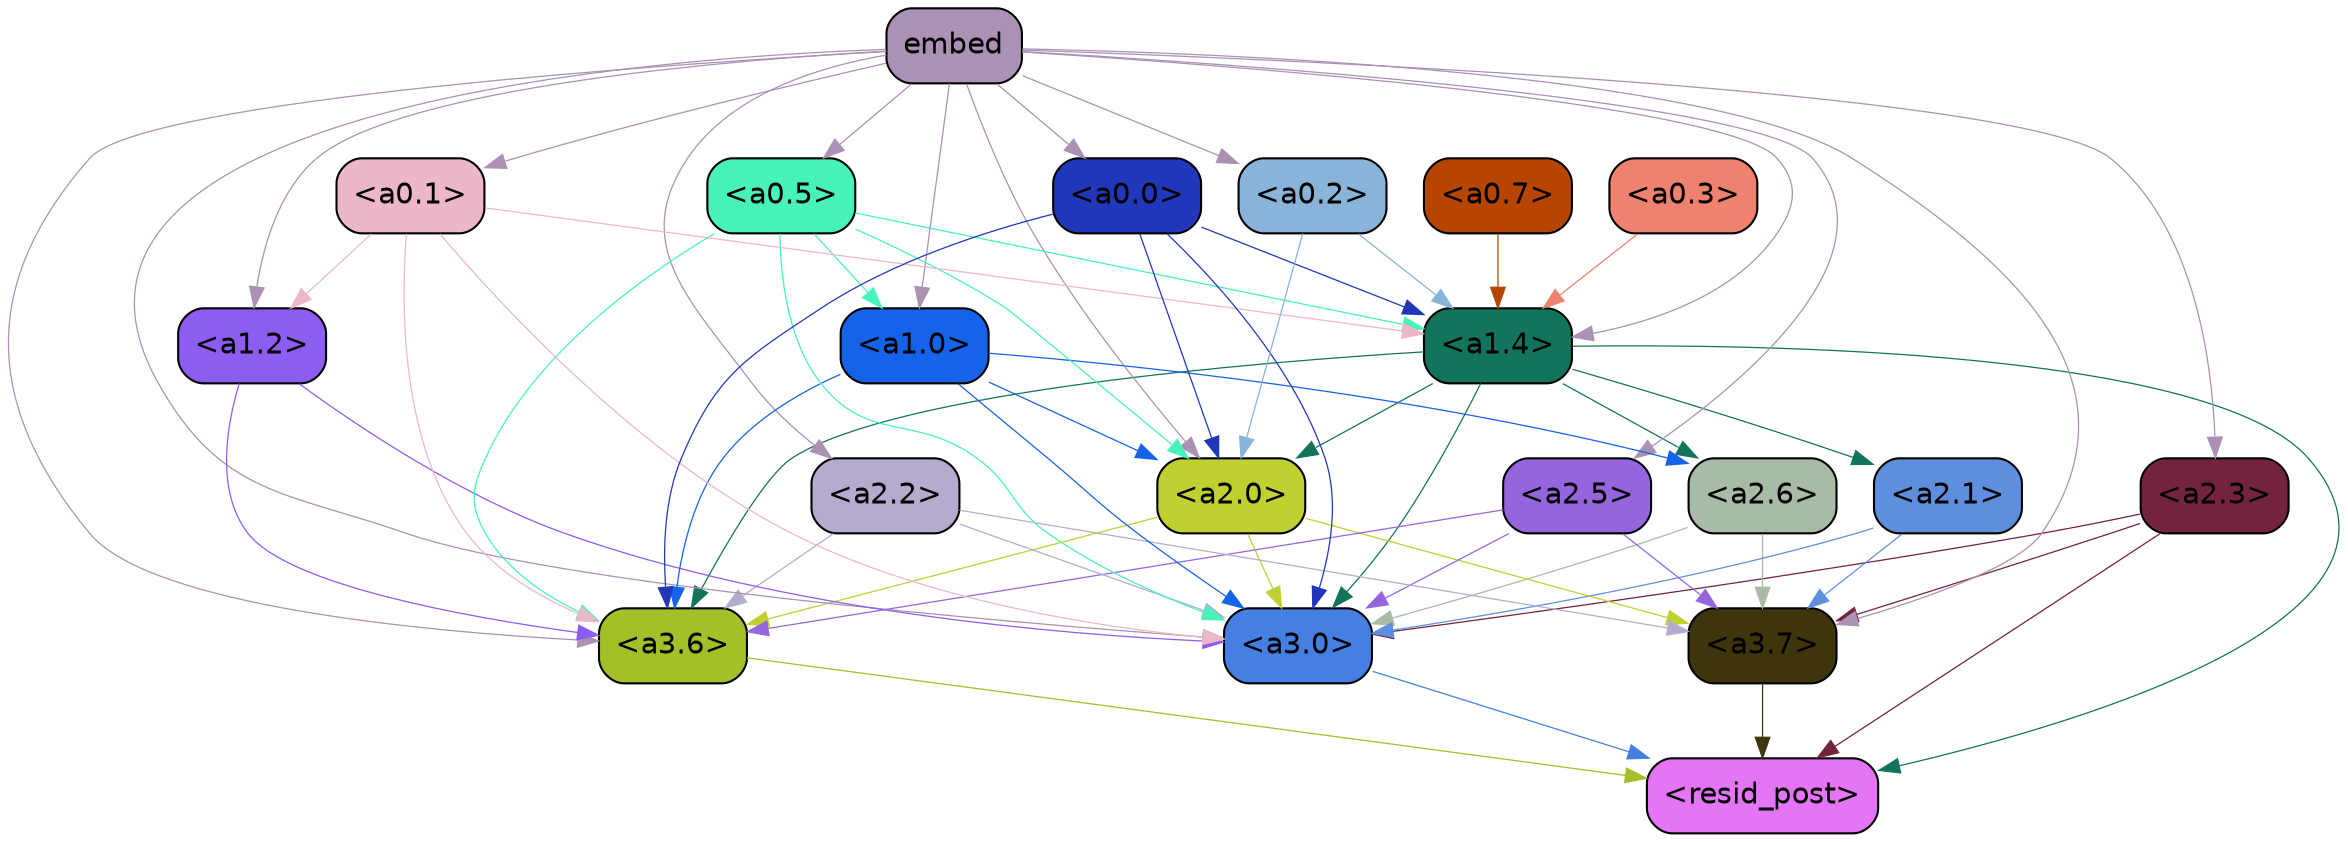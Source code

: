 strict digraph "" {
	graph [bgcolor=transparent,
		layout=dot,
		overlap=false,
		splines=true
	];
	"<a3.7>"	[color=black,
		fillcolor="#3f350d",
		fontname=Helvetica,
		shape=box,
		style="filled, rounded"];
	"<resid_post>"	[color=black,
		fillcolor="#e375f6",
		fontname=Helvetica,
		shape=box,
		style="filled, rounded"];
	"<a3.7>" -> "<resid_post>"	[color="#3f350d",
		penwidth=0.6];
	"<a3.6>"	[color=black,
		fillcolor="#a3c028",
		fontname=Helvetica,
		shape=box,
		style="filled, rounded"];
	"<a3.6>" -> "<resid_post>"	[color="#a3c028",
		penwidth=0.6];
	"<a3.0>"	[color=black,
		fillcolor="#457fe1",
		fontname=Helvetica,
		shape=box,
		style="filled, rounded"];
	"<a3.0>" -> "<resid_post>"	[color="#457fe1",
		penwidth=0.6];
	"<a2.3>"	[color=black,
		fillcolor="#73233b",
		fontname=Helvetica,
		shape=box,
		style="filled, rounded"];
	"<a2.3>" -> "<a3.7>"	[color="#73233b",
		penwidth=0.6];
	"<a2.3>" -> "<resid_post>"	[color="#73233b",
		penwidth=0.6];
	"<a2.3>" -> "<a3.0>"	[color="#73233b",
		penwidth=0.6];
	"<a1.4>"	[color=black,
		fillcolor="#12745b",
		fontname=Helvetica,
		shape=box,
		style="filled, rounded"];
	"<a1.4>" -> "<resid_post>"	[color="#12745b",
		penwidth=0.6];
	"<a1.4>" -> "<a3.6>"	[color="#12745b",
		penwidth=0.6];
	"<a1.4>" -> "<a3.0>"	[color="#12745b",
		penwidth=0.6];
	"<a2.6>"	[color=black,
		fillcolor="#a7bba6",
		fontname=Helvetica,
		shape=box,
		style="filled, rounded"];
	"<a1.4>" -> "<a2.6>"	[color="#12745b",
		penwidth=0.6];
	"<a2.1>"	[color=black,
		fillcolor="#5e8fde",
		fontname=Helvetica,
		shape=box,
		style="filled, rounded"];
	"<a1.4>" -> "<a2.1>"	[color="#12745b",
		penwidth=0.6];
	"<a2.0>"	[color=black,
		fillcolor="#c0d031",
		fontname=Helvetica,
		shape=box,
		style="filled, rounded"];
	"<a1.4>" -> "<a2.0>"	[color="#12745b",
		penwidth=0.6];
	"<a2.6>" -> "<a3.7>"	[color="#a7bba6",
		penwidth=0.6];
	"<a2.6>" -> "<a3.0>"	[color="#a7bba6",
		penwidth=0.6];
	"<a2.5>"	[color=black,
		fillcolor="#9565de",
		fontname=Helvetica,
		shape=box,
		style="filled, rounded"];
	"<a2.5>" -> "<a3.7>"	[color="#9565de",
		penwidth=0.6];
	"<a2.5>" -> "<a3.6>"	[color="#9565de",
		penwidth=0.6];
	"<a2.5>" -> "<a3.0>"	[color="#9565de",
		penwidth=0.6];
	"<a2.2>"	[color=black,
		fillcolor="#b4abcf",
		fontname=Helvetica,
		shape=box,
		style="filled, rounded"];
	"<a2.2>" -> "<a3.7>"	[color="#b4abcf",
		penwidth=0.6];
	"<a2.2>" -> "<a3.6>"	[color="#b4abcf",
		penwidth=0.6];
	"<a2.2>" -> "<a3.0>"	[color="#b4abcf",
		penwidth=0.6];
	"<a2.1>" -> "<a3.7>"	[color="#5e8fde",
		penwidth=0.6];
	"<a2.1>" -> "<a3.0>"	[color="#5e8fde",
		penwidth=0.6];
	"<a2.0>" -> "<a3.7>"	[color="#c0d031",
		penwidth=0.6];
	"<a2.0>" -> "<a3.6>"	[color="#c0d031",
		penwidth=0.6];
	"<a2.0>" -> "<a3.0>"	[color="#c0d031",
		penwidth=0.6];
	embed	[color=black,
		fillcolor="#ab91b3",
		fontname=Helvetica,
		shape=box,
		style="filled, rounded"];
	embed -> "<a3.7>"	[color="#ab91b3",
		penwidth=0.6];
	embed -> "<a3.6>"	[color="#ab91b3",
		penwidth=0.6];
	embed -> "<a3.0>"	[color="#ab91b3",
		penwidth=0.6];
	embed -> "<a2.3>"	[color="#ab91b3",
		penwidth=0.6];
	embed -> "<a1.4>"	[color="#ab91b3",
		penwidth=0.6];
	embed -> "<a2.5>"	[color="#ab91b3",
		penwidth=0.6];
	embed -> "<a2.2>"	[color="#ab91b3",
		penwidth=0.6];
	embed -> "<a2.0>"	[color="#ab91b3",
		penwidth=0.6];
	"<a1.2>"	[color=black,
		fillcolor="#8d5cf0",
		fontname=Helvetica,
		shape=box,
		style="filled, rounded"];
	embed -> "<a1.2>"	[color="#ab91b3",
		penwidth=0.6];
	"<a1.0>"	[color=black,
		fillcolor="#1563e8",
		fontname=Helvetica,
		shape=box,
		style="filled, rounded"];
	embed -> "<a1.0>"	[color="#ab91b3",
		penwidth=0.6];
	"<a0.5>"	[color=black,
		fillcolor="#47f3b9",
		fontname=Helvetica,
		shape=box,
		style="filled, rounded"];
	embed -> "<a0.5>"	[color="#ab91b3",
		penwidth=0.6];
	"<a0.1>"	[color=black,
		fillcolor="#edb7ca",
		fontname=Helvetica,
		shape=box,
		style="filled, rounded"];
	embed -> "<a0.1>"	[color="#ab91b3",
		penwidth=0.6];
	"<a0.0>"	[color=black,
		fillcolor="#2037b9",
		fontname=Helvetica,
		shape=box,
		style="filled, rounded"];
	embed -> "<a0.0>"	[color="#ab91b3",
		penwidth=0.6];
	"<a0.2>"	[color=black,
		fillcolor="#89b3d8",
		fontname=Helvetica,
		shape=box,
		style="filled, rounded"];
	embed -> "<a0.2>"	[color="#ab91b3",
		penwidth=0.6];
	"<a1.2>" -> "<a3.6>"	[color="#8d5cf0",
		penwidth=0.6];
	"<a1.2>" -> "<a3.0>"	[color="#8d5cf0",
		penwidth=0.6];
	"<a1.0>" -> "<a3.6>"	[color="#1563e8",
		penwidth=0.6];
	"<a1.0>" -> "<a3.0>"	[color="#1563e8",
		penwidth=0.6];
	"<a1.0>" -> "<a2.6>"	[color="#1563e8",
		penwidth=0.6];
	"<a1.0>" -> "<a2.0>"	[color="#1563e8",
		penwidth=0.6];
	"<a0.5>" -> "<a3.6>"	[color="#47f3b9",
		penwidth=0.6];
	"<a0.5>" -> "<a3.0>"	[color="#47f3b9",
		penwidth=0.6];
	"<a0.5>" -> "<a1.4>"	[color="#47f3b9",
		penwidth=0.6];
	"<a0.5>" -> "<a2.0>"	[color="#47f3b9",
		penwidth=0.6];
	"<a0.5>" -> "<a1.0>"	[color="#47f3b9",
		penwidth=0.6];
	"<a0.1>" -> "<a3.6>"	[color="#edb7ca",
		penwidth=0.6];
	"<a0.1>" -> "<a3.0>"	[color="#edb7ca",
		penwidth=0.6];
	"<a0.1>" -> "<a1.4>"	[color="#edb7ca",
		penwidth=0.6];
	"<a0.1>" -> "<a1.2>"	[color="#edb7ca",
		penwidth=0.6];
	"<a0.0>" -> "<a3.6>"	[color="#2037b9",
		penwidth=0.6];
	"<a0.0>" -> "<a3.0>"	[color="#2037b9",
		penwidth=0.6];
	"<a0.0>" -> "<a1.4>"	[color="#2037b9",
		penwidth=0.6];
	"<a0.0>" -> "<a2.0>"	[color="#2037b9",
		penwidth=0.6];
	"<a0.2>" -> "<a1.4>"	[color="#89b3d8",
		penwidth=0.6];
	"<a0.2>" -> "<a2.0>"	[color="#89b3d8",
		penwidth=0.6];
	"<a0.7>"	[color=black,
		fillcolor="#b54501",
		fontname=Helvetica,
		shape=box,
		style="filled, rounded"];
	"<a0.7>" -> "<a1.4>"	[color="#b54501",
		penwidth=0.6];
	"<a0.3>"	[color=black,
		fillcolor="#ef816f",
		fontname=Helvetica,
		shape=box,
		style="filled, rounded"];
	"<a0.3>" -> "<a1.4>"	[color="#ef816f",
		penwidth=0.6];
}
